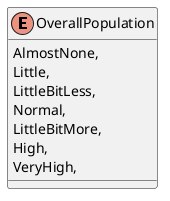 @startuml
enum OverallPopulation {
    AlmostNone,
    Little,
    LittleBitLess,
    Normal,
    LittleBitMore,
    High,
    VeryHigh,
}
@enduml
